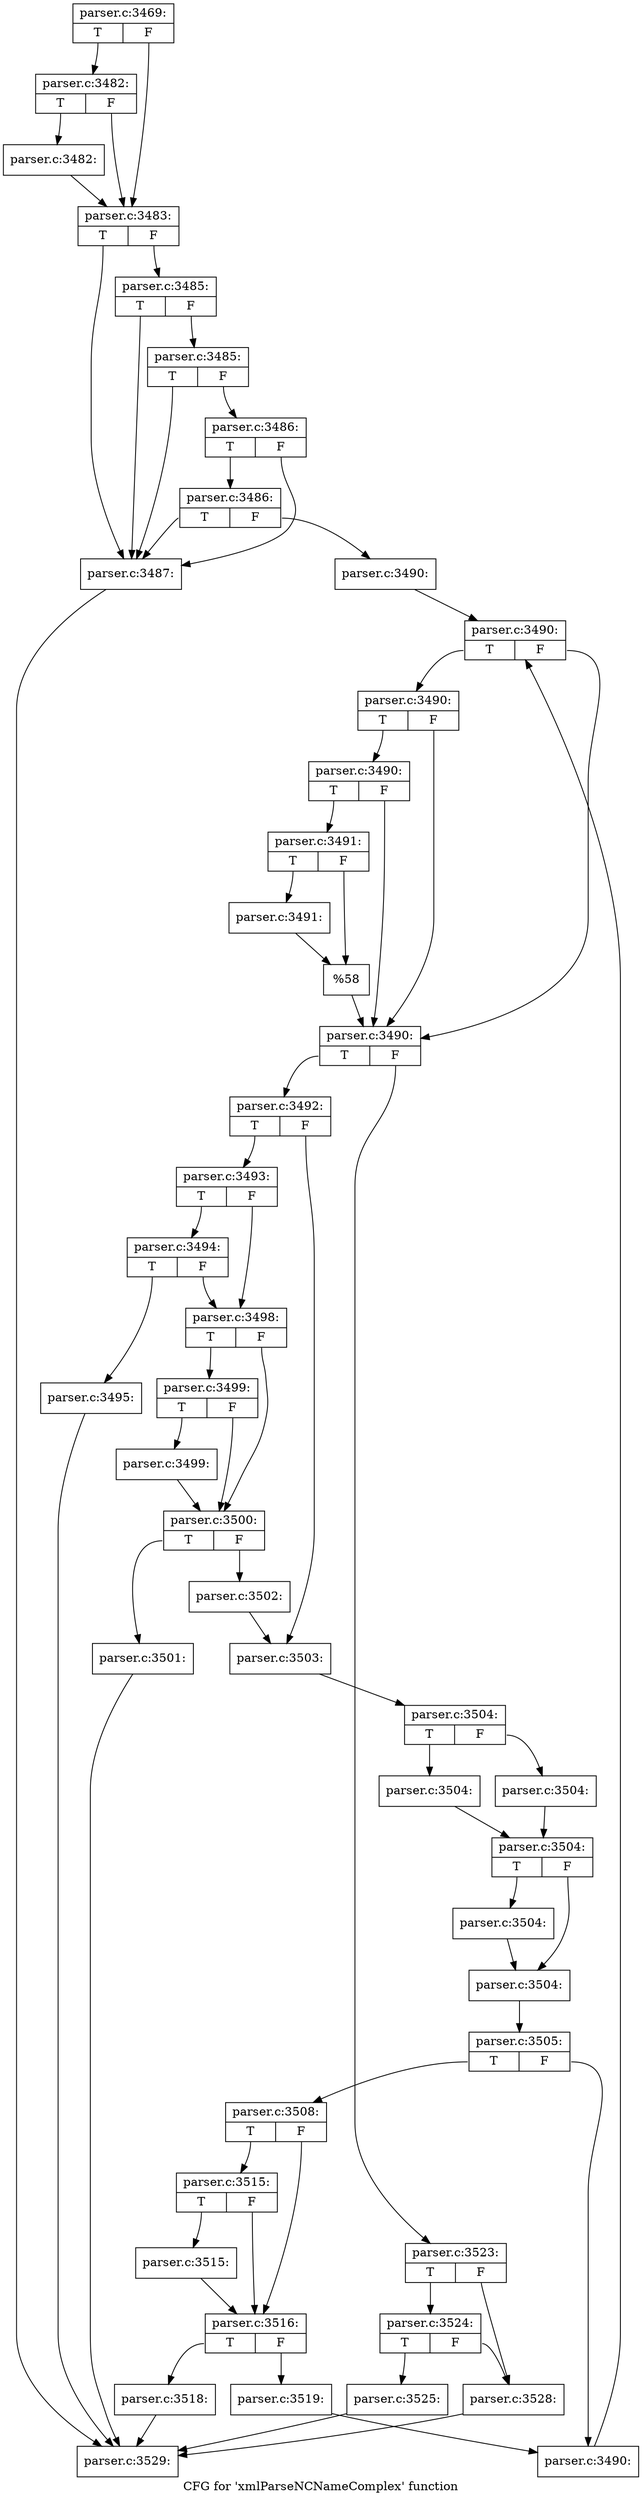digraph "CFG for 'xmlParseNCNameComplex' function" {
	label="CFG for 'xmlParseNCNameComplex' function";

	Node0x625aea0 [shape=record,label="{parser.c:3469:|{<s0>T|<s1>F}}"];
	Node0x625aea0:s0 -> Node0x625b850;
	Node0x625aea0:s1 -> Node0x625b800;
	Node0x625b850 [shape=record,label="{parser.c:3482:|{<s0>T|<s1>F}}"];
	Node0x625b850:s0 -> Node0x625b7b0;
	Node0x625b850:s1 -> Node0x625b800;
	Node0x625b7b0 [shape=record,label="{parser.c:3482:}"];
	Node0x625b7b0 -> Node0x625b800;
	Node0x625b800 [shape=record,label="{parser.c:3483:|{<s0>T|<s1>F}}"];
	Node0x625b800:s0 -> Node0x625ca20;
	Node0x625b800:s1 -> Node0x625cbc0;
	Node0x625cbc0 [shape=record,label="{parser.c:3485:|{<s0>T|<s1>F}}"];
	Node0x625cbc0:s0 -> Node0x625ca20;
	Node0x625cbc0:s1 -> Node0x625cb40;
	Node0x625cb40 [shape=record,label="{parser.c:3485:|{<s0>T|<s1>F}}"];
	Node0x625cb40:s0 -> Node0x625ca20;
	Node0x625cb40:s1 -> Node0x625cac0;
	Node0x625cac0 [shape=record,label="{parser.c:3486:|{<s0>T|<s1>F}}"];
	Node0x625cac0:s0 -> Node0x625d2a0;
	Node0x625cac0:s1 -> Node0x625ca20;
	Node0x625d2a0 [shape=record,label="{parser.c:3486:|{<s0>T|<s1>F}}"];
	Node0x625d2a0:s0 -> Node0x625ca20;
	Node0x625d2a0:s1 -> Node0x625ca70;
	Node0x625ca20 [shape=record,label="{parser.c:3487:}"];
	Node0x625ca20 -> Node0x6251120;
	Node0x625ca70 [shape=record,label="{parser.c:3490:}"];
	Node0x625ca70 -> Node0x625da60;
	Node0x625da60 [shape=record,label="{parser.c:3490:|{<s0>T|<s1>F}}"];
	Node0x625da60:s0 -> Node0x625de20;
	Node0x625da60:s1 -> Node0x625dd00;
	Node0x625de20 [shape=record,label="{parser.c:3490:|{<s0>T|<s1>F}}"];
	Node0x625de20:s0 -> Node0x625dda0;
	Node0x625de20:s1 -> Node0x625dd00;
	Node0x625dda0 [shape=record,label="{parser.c:3490:|{<s0>T|<s1>F}}"];
	Node0x625dda0:s0 -> Node0x625dd50;
	Node0x625dda0:s1 -> Node0x625dd00;
	Node0x625dd50 [shape=record,label="{parser.c:3491:|{<s0>T|<s1>F}}"];
	Node0x625dd50:s0 -> Node0x625e520;
	Node0x625dd50:s1 -> Node0x625e400;
	Node0x625e520 [shape=record,label="{parser.c:3491:}"];
	Node0x625e520 -> Node0x625e400;
	Node0x625e400 [shape=record,label="{%58}"];
	Node0x625e400 -> Node0x625dd00;
	Node0x625dd00 [shape=record,label="{parser.c:3490:|{<s0>T|<s1>F}}"];
	Node0x625dd00:s0 -> Node0x625ec70;
	Node0x625dd00:s1 -> Node0x625dc80;
	Node0x625ec70 [shape=record,label="{parser.c:3492:|{<s0>T|<s1>F}}"];
	Node0x625ec70:s0 -> Node0x625ee60;
	Node0x625ec70:s1 -> Node0x625eeb0;
	Node0x625ee60 [shape=record,label="{parser.c:3493:|{<s0>T|<s1>F}}"];
	Node0x625ee60:s0 -> Node0x625f3e0;
	Node0x625ee60:s1 -> Node0x625f390;
	Node0x625f3e0 [shape=record,label="{parser.c:3494:|{<s0>T|<s1>F}}"];
	Node0x625f3e0:s0 -> Node0x625f340;
	Node0x625f3e0:s1 -> Node0x625f390;
	Node0x625f340 [shape=record,label="{parser.c:3495:}"];
	Node0x625f340 -> Node0x6251120;
	Node0x625f390 [shape=record,label="{parser.c:3498:|{<s0>T|<s1>F}}"];
	Node0x625f390:s0 -> Node0x6260050;
	Node0x625f390:s1 -> Node0x6260000;
	Node0x6260050 [shape=record,label="{parser.c:3499:|{<s0>T|<s1>F}}"];
	Node0x6260050:s0 -> Node0x625ffb0;
	Node0x6260050:s1 -> Node0x6260000;
	Node0x625ffb0 [shape=record,label="{parser.c:3499:}"];
	Node0x625ffb0 -> Node0x6260000;
	Node0x6260000 [shape=record,label="{parser.c:3500:|{<s0>T|<s1>F}}"];
	Node0x6260000:s0 -> Node0x6260c40;
	Node0x6260000:s1 -> Node0x6260c90;
	Node0x6260c40 [shape=record,label="{parser.c:3501:}"];
	Node0x6260c40 -> Node0x6251120;
	Node0x6260c90 [shape=record,label="{parser.c:3502:}"];
	Node0x6260c90 -> Node0x625eeb0;
	Node0x625eeb0 [shape=record,label="{parser.c:3503:}"];
	Node0x625eeb0 -> Node0x6261590;
	Node0x6261590 [shape=record,label="{parser.c:3504:|{<s0>T|<s1>F}}"];
	Node0x6261590:s0 -> Node0x6261830;
	Node0x6261590:s1 -> Node0x62618d0;
	Node0x6261830 [shape=record,label="{parser.c:3504:}"];
	Node0x6261830 -> Node0x6261880;
	Node0x62618d0 [shape=record,label="{parser.c:3504:}"];
	Node0x62618d0 -> Node0x6261880;
	Node0x6261880 [shape=record,label="{parser.c:3504:|{<s0>T|<s1>F}}"];
	Node0x6261880:s0 -> Node0x6262b60;
	Node0x6261880:s1 -> Node0x6262bb0;
	Node0x6262b60 [shape=record,label="{parser.c:3504:}"];
	Node0x6262b60 -> Node0x6262bb0;
	Node0x6262bb0 [shape=record,label="{parser.c:3504:}"];
	Node0x6262bb0 -> Node0x62614f0;
	Node0x62614f0 [shape=record,label="{parser.c:3505:|{<s0>T|<s1>F}}"];
	Node0x62614f0:s0 -> Node0x6261540;
	Node0x62614f0:s1 -> Node0x6263890;
	Node0x6261540 [shape=record,label="{parser.c:3508:|{<s0>T|<s1>F}}"];
	Node0x6261540:s0 -> Node0x6264310;
	Node0x6261540:s1 -> Node0x62642c0;
	Node0x6264310 [shape=record,label="{parser.c:3515:|{<s0>T|<s1>F}}"];
	Node0x6264310:s0 -> Node0x6264270;
	Node0x6264310:s1 -> Node0x62642c0;
	Node0x6264270 [shape=record,label="{parser.c:3515:}"];
	Node0x6264270 -> Node0x62642c0;
	Node0x62642c0 [shape=record,label="{parser.c:3516:|{<s0>T|<s1>F}}"];
	Node0x62642c0:s0 -> Node0x6265420;
	Node0x62642c0:s1 -> Node0x6265470;
	Node0x6265420 [shape=record,label="{parser.c:3518:}"];
	Node0x6265420 -> Node0x6251120;
	Node0x6265470 [shape=record,label="{parser.c:3519:}"];
	Node0x6265470 -> Node0x6263890;
	Node0x6263890 [shape=record,label="{parser.c:3490:}"];
	Node0x6263890 -> Node0x625da60;
	Node0x625dc80 [shape=record,label="{parser.c:3523:|{<s0>T|<s1>F}}"];
	Node0x625dc80:s0 -> Node0x6266200;
	Node0x625dc80:s1 -> Node0x62661b0;
	Node0x6266200 [shape=record,label="{parser.c:3524:|{<s0>T|<s1>F}}"];
	Node0x6266200:s0 -> Node0x6266160;
	Node0x6266200:s1 -> Node0x62661b0;
	Node0x6266160 [shape=record,label="{parser.c:3525:}"];
	Node0x6266160 -> Node0x6251120;
	Node0x62661b0 [shape=record,label="{parser.c:3528:}"];
	Node0x62661b0 -> Node0x6251120;
	Node0x6251120 [shape=record,label="{parser.c:3529:}"];
}
